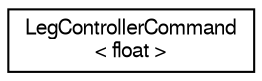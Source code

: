 digraph "Graphical Class Hierarchy"
{
  edge [fontname="FreeSans",fontsize="10",labelfontname="FreeSans",labelfontsize="10"];
  node [fontname="FreeSans",fontsize="10",shape=record];
  rankdir="LR";
  Node1 [label="LegControllerCommand\l\< float \>",height=0.2,width=0.4,color="black", fillcolor="white", style="filled",URL="$d1/d6a/struct_leg_controller_command.html"];
}
